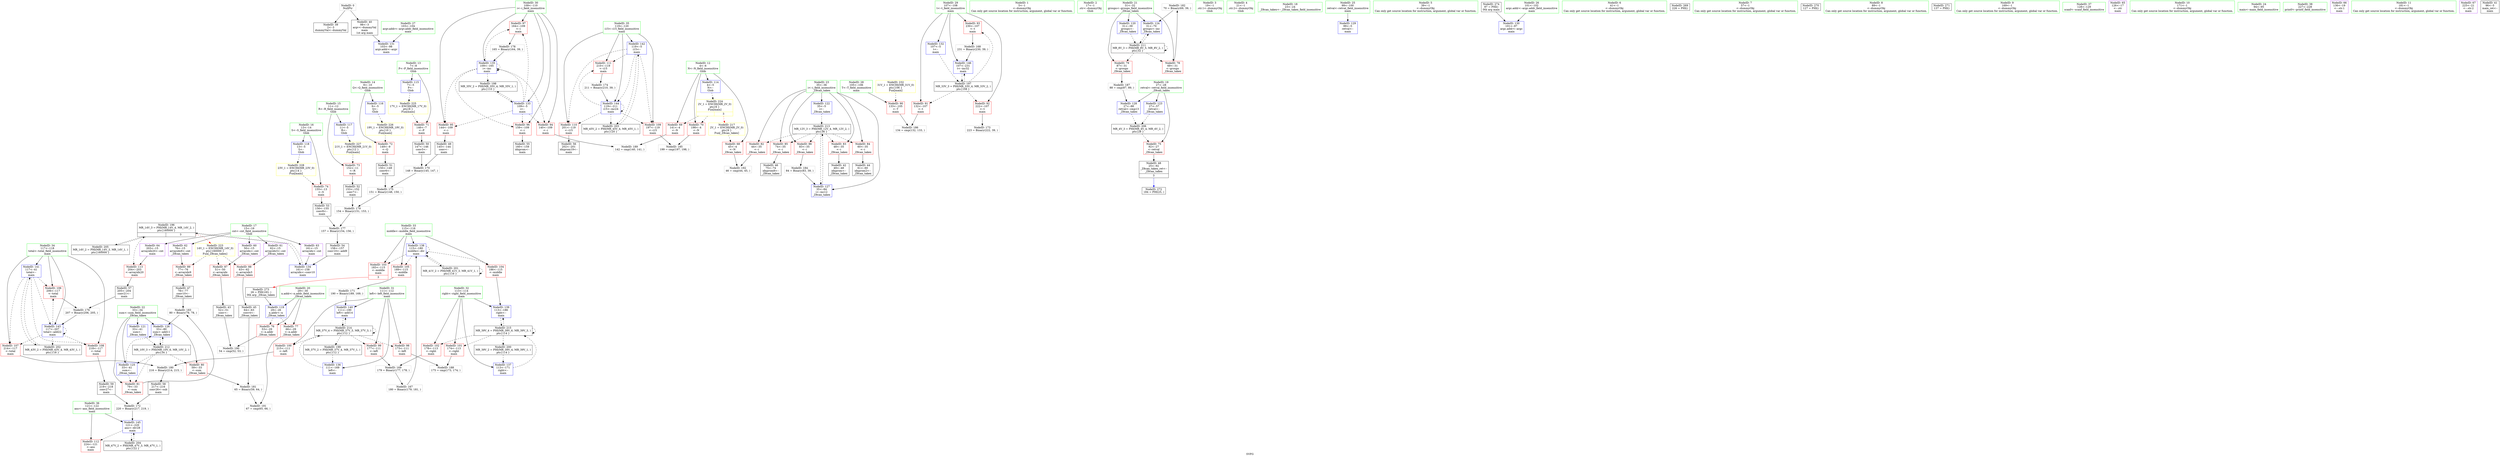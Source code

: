 digraph "SVFG" {
	label="SVFG";

	Node0x55f10bdb96a0 [shape=record,color=grey,label="{NodeID: 0\nNullPtr}"];
	Node0x55f10bdb96a0 -> Node0x55f10bdd5df0[style=solid];
	Node0x55f10bdb96a0 -> Node0x55f10bdd5ef0[style=solid];
	Node0x55f10bddfe20 [shape=record,color=grey,label="{NodeID: 180\n216 = Binary(214, 215, )\n}"];
	Node0x55f10bddfe20 -> Node0x55f10bdd7db0[style=solid];
	Node0x55f10bdd6640 [shape=record,color=red,label="{NodeID: 97\n164\<--109\n\<--i\nmain\n}"];
	Node0x55f10bdd6640 -> Node0x55f10bddfb20[style=solid];
	Node0x55f10bdcb080 [shape=record,color=green,label="{NodeID: 14\n9\<--10\nQ\<--Q_field_insensitive\nGlob }"];
	Node0x55f10bdcb080 -> Node0x55f10bdd8910[style=solid];
	Node0x55f10bdcb080 -> Node0x55f10bddbd40[style=solid];
	Node0x55f10bdd71a0 [shape=record,color=red,label="{NodeID: 111\n210\<--119\n\<--i15\nmain\n}"];
	Node0x55f10bdd71a0 -> Node0x55f10bddf520[style=solid];
	Node0x55f10bdd5500 [shape=record,color=green,label="{NodeID: 28\n105\<--106\nT\<--T_field_insensitive\nmain\n}"];
	Node0x55f10bdd5500 -> Node0x55f10bdd97b0[style=solid];
	Node0x55f10bddc520 [shape=record,color=blue,label="{NodeID: 125\n33\<--41\nsum\<--\n_Z8can_takex\n}"];
	Node0x55f10bddc520 -> Node0x55f10bdd9060[style=dashed];
	Node0x55f10bddc520 -> Node0x55f10bddc5f0[style=dashed];
	Node0x55f10bdd6090 [shape=record,color=black,label="{NodeID: 42\n49\<--48\nidxprom\<--\n_Z8can_takex\n}"];
	Node0x55f10bddd080 [shape=record,color=blue,label="{NodeID: 139\n113\<--186\nright\<--\nmain\n}"];
	Node0x55f10bddd080 -> Node0x55f10bdefef0[style=dashed];
	Node0x55f10bdd7c10 [shape=record,color=black,label="{NodeID: 56\n202\<--201\nidxprom19\<--\nmain\n}"];
	Node0x55f10bdd8770 [shape=record,color=red,label="{NodeID: 70\n198\<--4\n\<--N\nmain\n}"];
	Node0x55f10bdd8770 -> Node0x55f10bde05a0[style=solid];
	Node0x55f10bddeaa0 [shape=record,color=grey,label="{NodeID: 167\n180 = Binary(179, 181, )\n}"];
	Node0x55f10bddeaa0 -> Node0x55f10bddcfb0[style=solid];
	Node0x55f10bdd92d0 [shape=record,color=red,label="{NodeID: 84\n60\<--35\n\<--i\n_Z8can_takex\n}"];
	Node0x55f10bdd92d0 -> Node0x55f10bdd6230[style=solid];
	Node0x55f10bdb8610 [shape=record,color=green,label="{NodeID: 1\n5\<--1\n\<--dummyObj\nCan only get source location for instruction, argument, global var or function.}"];
	Node0x55f10bddffa0 [shape=record,color=grey,label="{NodeID: 181\n65 = Binary(59, 64, )\n}"];
	Node0x55f10bddffa0 -> Node0x55f10bde0ea0[style=solid];
	Node0x55f10bdd6710 [shape=record,color=red,label="{NodeID: 98\n173\<--111\n\<--left\nmain\n}"];
	Node0x55f10bdd6710 -> Node0x55f10bde0a20[style=solid];
	Node0x55f10bdcb150 [shape=record,color=green,label="{NodeID: 15\n11\<--12\nR\<--R_field_insensitive\nGlob }"];
	Node0x55f10bdcb150 -> Node0x55f10bdd89e0[style=solid];
	Node0x55f10bdcb150 -> Node0x55f10bddbe40[style=solid];
	Node0x55f10bdd7270 [shape=record,color=red,label="{NodeID: 112\n224\<--121\n\<--ans\nmain\n}"];
	Node0x55f10bdd55d0 [shape=record,color=green,label="{NodeID: 29\n107\<--108\nt\<--t_field_insensitive\nmain\n}"];
	Node0x55f10bdd55d0 -> Node0x55f10bdd9880[style=solid];
	Node0x55f10bdd55d0 -> Node0x55f10bdd9950[style=solid];
	Node0x55f10bdd55d0 -> Node0x55f10bdd9a20[style=solid];
	Node0x55f10bdd55d0 -> Node0x55f10bddcad0[style=solid];
	Node0x55f10bdd55d0 -> Node0x55f10bddd630[style=solid];
	Node0x55f10bddc5f0 [shape=record,color=blue,label="{NodeID: 126\n33\<--80\nsum\<--add11\n_Z8can_takex\n}"];
	Node0x55f10bddc5f0 -> Node0x55f10bdeebf0[style=dashed];
	Node0x55f10bdd6160 [shape=record,color=black,label="{NodeID: 43\n52\<--51\nconv\<--\n_Z8can_takex\n}"];
	Node0x55f10bdd6160 -> Node0x55f10bde0d20[style=solid];
	Node0x55f10bdf1870 [shape=record,color=yellow,style=double,label="{NodeID: 223\n14V_1 = ENCHI(MR_14V_0)\npts\{160000 \}\nFun[_Z8can_takex]}"];
	Node0x55f10bdf1870 -> Node0x55f10bdd9540[style=dashed];
	Node0x55f10bdf1870 -> Node0x55f10bdd9610[style=dashed];
	Node0x55f10bdf1870 -> Node0x55f10bdd96e0[style=dashed];
	Node0x55f10bddd150 [shape=record,color=blue,label="{NodeID: 140\n111\<--190\nleft\<--add14\nmain\n}"];
	Node0x55f10bddd150 -> Node0x55f10bdef9f0[style=dashed];
	Node0x55f10bdd7ce0 [shape=record,color=black,label="{NodeID: 57\n205\<--204\nconv21\<--\nmain\n}"];
	Node0x55f10bdd7ce0 -> Node0x55f10bddf820[style=solid];
	Node0x55f10bdd8840 [shape=record,color=red,label="{NodeID: 71\n146\<--7\n\<--P\nmain\n}"];
	Node0x55f10bdd8840 -> Node0x55f10bdd7730[style=solid];
	Node0x55f10bddec20 [shape=record,color=grey,label="{NodeID: 168\n231 = Binary(230, 39, )\n}"];
	Node0x55f10bddec20 -> Node0x55f10bddd630[style=solid];
	Node0x55f10bdd93a0 [shape=record,color=red,label="{NodeID: 85\n74\<--35\n\<--i\n_Z8can_takex\n}"];
	Node0x55f10bdd93a0 -> Node0x55f10bdd63d0[style=solid];
	Node0x55f10bdd42f0 [shape=record,color=green,label="{NodeID: 2\n17\<--1\n.str\<--dummyObj\nGlob }"];
	Node0x55f10bde0120 [shape=record,color=grey,label="{NodeID: 182\n70 = Binary(69, 39, )\n}"];
	Node0x55f10bde0120 -> Node0x55f10bddc450[style=solid];
	Node0x55f10bdd67e0 [shape=record,color=red,label="{NodeID: 99\n177\<--111\n\<--left\nmain\n}"];
	Node0x55f10bdd67e0 -> Node0x55f10bddeda0[style=solid];
	Node0x55f10bdcb220 [shape=record,color=green,label="{NodeID: 16\n13\<--14\nS\<--S_field_insensitive\nGlob }"];
	Node0x55f10bdcb220 -> Node0x55f10bdd8ab0[style=solid];
	Node0x55f10bdcb220 -> Node0x55f10bddbf40[style=solid];
	Node0x55f10bde9bf0 [shape=record,color=black,label="{NodeID: 196\nMR_14V_3 = PHI(MR_14V_4, MR_14V_2, )\npts\{160000 \}\n|{|<s3>3}}"];
	Node0x55f10bde9bf0 -> Node0x55f10bdd7340[style=dashed];
	Node0x55f10bde9bf0 -> Node0x55f10bddcc70[style=dashed];
	Node0x55f10bde9bf0 -> Node0x55f10bdec8f0[style=dashed];
	Node0x55f10bde9bf0:s3 -> Node0x55f10bdf1870[style=dashed,color=red];
	Node0x55f10bdd7340 [shape=record,color=red,label="{NodeID: 113\n204\<--203\n\<--arrayidx20\nmain\n}"];
	Node0x55f10bdd7340 -> Node0x55f10bdd7ce0[style=solid];
	Node0x55f10bdd56a0 [shape=record,color=green,label="{NodeID: 30\n109\<--110\ni\<--i_field_insensitive\nmain\n}"];
	Node0x55f10bdd56a0 -> Node0x55f10bdd9af0[style=solid];
	Node0x55f10bdd56a0 -> Node0x55f10bdd9bc0[style=solid];
	Node0x55f10bdd56a0 -> Node0x55f10bdd6570[style=solid];
	Node0x55f10bdd56a0 -> Node0x55f10bdd6640[style=solid];
	Node0x55f10bdd56a0 -> Node0x55f10bddcba0[style=solid];
	Node0x55f10bdd56a0 -> Node0x55f10bddcd40[style=solid];
	Node0x55f10bddc6c0 [shape=record,color=blue,label="{NodeID: 127\n35\<--84\ni\<--inc12\n_Z8can_takex\n}"];
	Node0x55f10bddc6c0 -> Node0x55f10bdef900[style=dashed];
	Node0x55f10bdd6230 [shape=record,color=black,label="{NodeID: 44\n61\<--60\nidxprom2\<--\n_Z8can_takex\n}"];
	Node0x55f10bdf1950 [shape=record,color=yellow,style=double,label="{NodeID: 224\n2V_1 = ENCHI(MR_2V_0)\npts\{6 \}\nFun[main]|{|<s2>3}}"];
	Node0x55f10bdf1950 -> Node0x55f10bdd86a0[style=dashed];
	Node0x55f10bdf1950 -> Node0x55f10bdd8770[style=dashed];
	Node0x55f10bdf1950:s2 -> Node0x55f10bdf08f0[style=dashed,color=red];
	Node0x55f10bddd220 [shape=record,color=blue,label="{NodeID: 141\n117\<--41\ntotal\<--\nmain\n}"];
	Node0x55f10bddd220 -> Node0x55f10bdd6d90[style=dashed];
	Node0x55f10bddd220 -> Node0x55f10bdd6e60[style=dashed];
	Node0x55f10bddd220 -> Node0x55f10bdd6f30[style=dashed];
	Node0x55f10bddd220 -> Node0x55f10bddd3c0[style=dashed];
	Node0x55f10bddd220 -> Node0x55f10bdeb9f0[style=dashed];
	Node0x55f10bdd7db0 [shape=record,color=black,label="{NodeID: 58\n217\<--216\nconv26\<--sub\nmain\n}"];
	Node0x55f10bdd7db0 -> Node0x55f10bddf220[style=solid];
	Node0x55f10bdd8910 [shape=record,color=red,label="{NodeID: 72\n149\<--9\n\<--Q\nmain\n}"];
	Node0x55f10bdd8910 -> Node0x55f10bdd7800[style=solid];
	Node0x55f10bddeda0 [shape=record,color=grey,label="{NodeID: 169\n179 = Binary(177, 178, )\n}"];
	Node0x55f10bddeda0 -> Node0x55f10bddeaa0[style=solid];
	Node0x55f10bdd9470 [shape=record,color=red,label="{NodeID: 86\n83\<--35\n\<--i\n_Z8can_takex\n}"];
	Node0x55f10bdd9470 -> Node0x55f10bde0420[style=solid];
	Node0x55f10bdd4380 [shape=record,color=green,label="{NodeID: 3\n19\<--1\n.str.1\<--dummyObj\nGlob }"];
	Node0x55f10bde02a0 [shape=record,color=grey,label="{NodeID: 183\n80 = Binary(79, 78, )\n}"];
	Node0x55f10bde02a0 -> Node0x55f10bddc5f0[style=solid];
	Node0x55f10bdd68b0 [shape=record,color=red,label="{NodeID: 100\n215\<--111\n\<--left\nmain\n}"];
	Node0x55f10bdd68b0 -> Node0x55f10bddfe20[style=solid];
	Node0x55f10bdcb2f0 [shape=record,color=green,label="{NodeID: 17\n15\<--16\ncnt\<--cnt_field_insensitive\nGlob }"];
	Node0x55f10bdcb2f0 -> Node0x55f10bdd7f50[style=solid];
	Node0x55f10bdcb2f0 -> Node0x55f10bdd8020[style=solid];
	Node0x55f10bdcb2f0 -> Node0x55f10bdd80f0[style=solid];
	Node0x55f10bdcb2f0 -> Node0x55f10bdd81c0[style=solid];
	Node0x55f10bdcb2f0 -> Node0x55f10bdd8290[style=solid];
	Node0x55f10bdea0f0 [shape=record,color=black,label="{NodeID: 197\nMR_33V_3 = PHI(MR_33V_4, MR_33V_2, )\npts\{108 \}\n}"];
	Node0x55f10bdea0f0 -> Node0x55f10bdd9880[style=dashed];
	Node0x55f10bdea0f0 -> Node0x55f10bdd9950[style=dashed];
	Node0x55f10bdea0f0 -> Node0x55f10bdd9a20[style=dashed];
	Node0x55f10bdea0f0 -> Node0x55f10bddd630[style=dashed];
	Node0x55f10bdd7410 [shape=record,color=blue,label="{NodeID: 114\n4\<--5\nN\<--\nGlob }"];
	Node0x55f10bdd7410 -> Node0x55f10bdf1950[style=dashed];
	Node0x55f10bdd5770 [shape=record,color=green,label="{NodeID: 31\n111\<--112\nleft\<--left_field_insensitive\nmain\n}"];
	Node0x55f10bdd5770 -> Node0x55f10bdd6710[style=solid];
	Node0x55f10bdd5770 -> Node0x55f10bdd67e0[style=solid];
	Node0x55f10bdd5770 -> Node0x55f10bdd68b0[style=solid];
	Node0x55f10bdd5770 -> Node0x55f10bddce10[style=solid];
	Node0x55f10bdd5770 -> Node0x55f10bddd150[style=solid];
	Node0x55f10bdee6f0 [shape=record,color=black,label="{NodeID: 211\nMR_8V_3 = PHI(MR_8V_5, MR_8V_2, )\npts\{32 \}\n}"];
	Node0x55f10bdee6f0 -> Node0x55f10bdd8df0[style=dashed];
	Node0x55f10bdee6f0 -> Node0x55f10bdd8ec0[style=dashed];
	Node0x55f10bdee6f0 -> Node0x55f10bddc450[style=dashed];
	Node0x55f10bdee6f0 -> Node0x55f10bdee6f0[style=dashed];
	Node0x55f10bddc790 [shape=record,color=blue,label="{NodeID: 128\n27\<--88\nretval\<--cmp13\n_Z8can_takex\n}"];
	Node0x55f10bddc790 -> Node0x55f10bdecdf0[style=dashed];
	Node0x55f10bdd6300 [shape=record,color=black,label="{NodeID: 45\n64\<--63\nconv4\<--\n_Z8can_takex\n}"];
	Node0x55f10bdd6300 -> Node0x55f10bddffa0[style=solid];
	Node0x55f10bdf1a60 [shape=record,color=yellow,style=double,label="{NodeID: 225\n17V_1 = ENCHI(MR_17V_0)\npts\{8 \}\nFun[main]}"];
	Node0x55f10bdf1a60 -> Node0x55f10bdd8840[style=dashed];
	Node0x55f10bddd2f0 [shape=record,color=blue,label="{NodeID: 142\n119\<--5\ni15\<--\nmain\n}"];
	Node0x55f10bddd2f0 -> Node0x55f10bdd7000[style=dashed];
	Node0x55f10bddd2f0 -> Node0x55f10bdd70d0[style=dashed];
	Node0x55f10bddd2f0 -> Node0x55f10bdd71a0[style=dashed];
	Node0x55f10bddd2f0 -> Node0x55f10bddd490[style=dashed];
	Node0x55f10bddd2f0 -> Node0x55f10bdebef0[style=dashed];
	Node0x55f10bdd7e80 [shape=record,color=black,label="{NodeID: 59\n219\<--218\nconv27\<--\nmain\n}"];
	Node0x55f10bdd7e80 -> Node0x55f10bddf220[style=solid];
	Node0x55f10bdd89e0 [shape=record,color=red,label="{NodeID: 73\n152\<--11\n\<--R\nmain\n}"];
	Node0x55f10bdd89e0 -> Node0x55f10bdd78d0[style=solid];
	Node0x55f10bddef20 [shape=record,color=grey,label="{NodeID: 170\n148 = Binary(145, 147, )\n}"];
	Node0x55f10bddef20 -> Node0x55f10bddf6a0[style=solid];
	Node0x55f10bdd9540 [shape=record,color=red,label="{NodeID: 87\n51\<--50\n\<--arrayidx\n_Z8can_takex\n}"];
	Node0x55f10bdd9540 -> Node0x55f10bdd6160[style=solid];
	Node0x55f10bdb8940 [shape=record,color=green,label="{NodeID: 4\n21\<--1\n.str.2\<--dummyObj\nGlob }"];
	Node0x55f10bde0420 [shape=record,color=grey,label="{NodeID: 184\n84 = Binary(83, 39, )\n}"];
	Node0x55f10bde0420 -> Node0x55f10bddc6c0[style=solid];
	Node0x55f10bdd6980 [shape=record,color=red,label="{NodeID: 101\n174\<--113\n\<--right\nmain\n}"];
	Node0x55f10bdd6980 -> Node0x55f10bde0a20[style=solid];
	Node0x55f10bdcc1b0 [shape=record,color=green,label="{NodeID: 18\n23\<--24\n_Z8can_takex\<--_Z8can_takex_field_insensitive\n}"];
	Node0x55f10bdea5f0 [shape=record,color=black,label="{NodeID: 198\nMR_35V_2 = PHI(MR_35V_4, MR_35V_1, )\npts\{110 \}\n}"];
	Node0x55f10bdea5f0 -> Node0x55f10bddcba0[style=dashed];
	Node0x55f10bddbcb0 [shape=record,color=blue,label="{NodeID: 115\n7\<--5\nP\<--\nGlob }"];
	Node0x55f10bddbcb0 -> Node0x55f10bdf1a60[style=dashed];
	Node0x55f10bdd5840 [shape=record,color=green,label="{NodeID: 32\n113\<--114\nright\<--right_field_insensitive\nmain\n}"];
	Node0x55f10bdd5840 -> Node0x55f10bdd6980[style=solid];
	Node0x55f10bdd5840 -> Node0x55f10bdd6a50[style=solid];
	Node0x55f10bdd5840 -> Node0x55f10bddcee0[style=solid];
	Node0x55f10bdd5840 -> Node0x55f10bddd080[style=solid];
	Node0x55f10bdeebf0 [shape=record,color=black,label="{NodeID: 212\nMR_10V_3 = PHI(MR_10V_6, MR_10V_2, )\npts\{34 \}\n}"];
	Node0x55f10bdeebf0 -> Node0x55f10bdd8f90[style=dashed];
	Node0x55f10bdeebf0 -> Node0x55f10bdd9060[style=dashed];
	Node0x55f10bdeebf0 -> Node0x55f10bddc520[style=dashed];
	Node0x55f10bdeebf0 -> Node0x55f10bddc5f0[style=dashed];
	Node0x55f10bddc860 [shape=record,color=blue,label="{NodeID: 129\n99\<--5\nretval\<--\nmain\n}"];
	Node0x55f10bdd63d0 [shape=record,color=black,label="{NodeID: 46\n75\<--74\nidxprom8\<--\n_Z8can_takex\n}"];
	Node0x55f10bdf1b40 [shape=record,color=yellow,style=double,label="{NodeID: 226\n19V_1 = ENCHI(MR_19V_0)\npts\{10 \}\nFun[main]}"];
	Node0x55f10bdf1b40 -> Node0x55f10bdd8910[style=dashed];
	Node0x55f10bddd3c0 [shape=record,color=blue,label="{NodeID: 143\n117\<--207\ntotal\<--add22\nmain\n}"];
	Node0x55f10bddd3c0 -> Node0x55f10bdd6d90[style=dashed];
	Node0x55f10bddd3c0 -> Node0x55f10bdd6e60[style=dashed];
	Node0x55f10bddd3c0 -> Node0x55f10bdd6f30[style=dashed];
	Node0x55f10bddd3c0 -> Node0x55f10bddd3c0[style=dashed];
	Node0x55f10bddd3c0 -> Node0x55f10bdeb9f0[style=dashed];
	Node0x55f10bdd7f50 [shape=record,color=purple,label="{NodeID: 60\n50\<--15\narrayidx\<--cnt\n_Z8can_takex\n}"];
	Node0x55f10bdd7f50 -> Node0x55f10bdd9540[style=solid];
	Node0x55f10bdd8ab0 [shape=record,color=red,label="{NodeID: 74\n155\<--13\n\<--S\nmain\n}"];
	Node0x55f10bdd8ab0 -> Node0x55f10bdd79a0[style=solid];
	Node0x55f10bddf0a0 [shape=record,color=grey,label="{NodeID: 171\n190 = Binary(189, 169, )\n}"];
	Node0x55f10bddf0a0 -> Node0x55f10bddd150[style=solid];
	Node0x55f10bdd9610 [shape=record,color=red,label="{NodeID: 88\n63\<--62\n\<--arrayidx3\n_Z8can_takex\n}"];
	Node0x55f10bdd9610 -> Node0x55f10bdd6300[style=solid];
	Node0x55f10bdb89d0 [shape=record,color=green,label="{NodeID: 5\n39\<--1\n\<--dummyObj\nCan only get source location for instruction, argument, global var or function.}"];
	Node0x55f10bde05a0 [shape=record,color=grey,label="{NodeID: 185\n199 = cmp(197, 198, )\n}"];
	Node0x55f10bdd6a50 [shape=record,color=red,label="{NodeID: 102\n178\<--113\n\<--right\nmain\n}"];
	Node0x55f10bdd6a50 -> Node0x55f10bddeda0[style=solid];
	Node0x55f10bdcc280 [shape=record,color=green,label="{NodeID: 19\n27\<--28\nretval\<--retval_field_insensitive\n_Z8can_takex\n}"];
	Node0x55f10bdcc280 -> Node0x55f10bdd8b80[style=solid];
	Node0x55f10bdcc280 -> Node0x55f10bddc380[style=solid];
	Node0x55f10bdcc280 -> Node0x55f10bddc790[style=solid];
	Node0x55f10bdeaaf0 [shape=record,color=black,label="{NodeID: 199\nMR_37V_2 = PHI(MR_37V_4, MR_37V_1, )\npts\{112 \}\n}"];
	Node0x55f10bdeaaf0 -> Node0x55f10bddce10[style=dashed];
	Node0x55f10bddbd40 [shape=record,color=blue,label="{NodeID: 116\n9\<--5\nQ\<--\nGlob }"];
	Node0x55f10bddbd40 -> Node0x55f10bdf1b40[style=dashed];
	Node0x55f10bdd5910 [shape=record,color=green,label="{NodeID: 33\n115\<--116\nmiddle\<--middle_field_insensitive\nmain\n}"];
	Node0x55f10bdd5910 -> Node0x55f10bdd6b20[style=solid];
	Node0x55f10bdd5910 -> Node0x55f10bdd6bf0[style=solid];
	Node0x55f10bdd5910 -> Node0x55f10bdd6cc0[style=solid];
	Node0x55f10bdd5910 -> Node0x55f10bddcfb0[style=solid];
	Node0x55f10bdef900 [shape=record,color=black,label="{NodeID: 213\nMR_12V_3 = PHI(MR_12V_4, MR_12V_2, )\npts\{36 \}\n}"];
	Node0x55f10bdef900 -> Node0x55f10bdd9130[style=dashed];
	Node0x55f10bdef900 -> Node0x55f10bdd9200[style=dashed];
	Node0x55f10bdef900 -> Node0x55f10bdd92d0[style=dashed];
	Node0x55f10bdef900 -> Node0x55f10bdd93a0[style=dashed];
	Node0x55f10bdef900 -> Node0x55f10bdd9470[style=dashed];
	Node0x55f10bdef900 -> Node0x55f10bddc6c0[style=dashed];
	Node0x55f10bddc930 [shape=record,color=blue,label="{NodeID: 130\n101\<--97\nargc.addr\<--argc\nmain\n}"];
	Node0x55f10bdd64a0 [shape=record,color=black,label="{NodeID: 47\n78\<--77\nconv10\<--\n_Z8can_takex\n}"];
	Node0x55f10bdd64a0 -> Node0x55f10bde02a0[style=solid];
	Node0x55f10bdf1c20 [shape=record,color=yellow,style=double,label="{NodeID: 227\n21V_1 = ENCHI(MR_21V_0)\npts\{12 \}\nFun[main]}"];
	Node0x55f10bdf1c20 -> Node0x55f10bdd89e0[style=dashed];
	Node0x55f10bddd490 [shape=record,color=blue,label="{NodeID: 144\n119\<--211\ni15\<--inc24\nmain\n}"];
	Node0x55f10bddd490 -> Node0x55f10bdd7000[style=dashed];
	Node0x55f10bddd490 -> Node0x55f10bdd70d0[style=dashed];
	Node0x55f10bddd490 -> Node0x55f10bdd71a0[style=dashed];
	Node0x55f10bddd490 -> Node0x55f10bddd490[style=dashed];
	Node0x55f10bddd490 -> Node0x55f10bdebef0[style=dashed];
	Node0x55f10bdd8020 [shape=record,color=purple,label="{NodeID: 61\n62\<--15\narrayidx3\<--cnt\n_Z8can_takex\n}"];
	Node0x55f10bdd8020 -> Node0x55f10bdd9610[style=solid];
	Node0x55f10bdd8b80 [shape=record,color=red,label="{NodeID: 75\n92\<--27\n\<--retval\n_Z8can_takex\n}"];
	Node0x55f10bdd8b80 -> Node0x55f10bdd7590[style=solid];
	Node0x55f10bddf220 [shape=record,color=grey,label="{NodeID: 172\n220 = Binary(217, 219, )\n}"];
	Node0x55f10bddf220 -> Node0x55f10bddd560[style=solid];
	Node0x55f10bdd96e0 [shape=record,color=red,label="{NodeID: 89\n77\<--76\n\<--arrayidx9\n_Z8can_takex\n}"];
	Node0x55f10bdd96e0 -> Node0x55f10bdd64a0[style=solid];
	Node0x55f10bdb9830 [shape=record,color=green,label="{NodeID: 6\n41\<--1\n\<--dummyObj\nCan only get source location for instruction, argument, global var or function.}"];
	Node0x55f10bbbc450 [shape=record,color=black,label="{NodeID: 269\n226 = PHI()\n}"];
	Node0x55f10bde0720 [shape=record,color=grey,label="{NodeID: 186\n134 = cmp(132, 133, )\n}"];
	Node0x55f10bdd6b20 [shape=record,color=red,label="{NodeID: 103\n183\<--115\n\<--middle\nmain\n|{<s0>3}}"];
	Node0x55f10bdd6b20:s0 -> Node0x55f10be00850[style=solid,color=red];
	Node0x55f10bdcc350 [shape=record,color=green,label="{NodeID: 20\n29\<--30\nn.addr\<--n.addr_field_insensitive\n_Z8can_takex\n}"];
	Node0x55f10bdcc350 -> Node0x55f10bdd8c50[style=solid];
	Node0x55f10bdcc350 -> Node0x55f10bdd8d20[style=solid];
	Node0x55f10bdcc350 -> Node0x55f10bddc040[style=solid];
	Node0x55f10bdeaff0 [shape=record,color=black,label="{NodeID: 200\nMR_39V_2 = PHI(MR_39V_4, MR_39V_1, )\npts\{114 \}\n}"];
	Node0x55f10bdeaff0 -> Node0x55f10bddcee0[style=dashed];
	Node0x55f10bddbe40 [shape=record,color=blue,label="{NodeID: 117\n11\<--5\nR\<--\nGlob }"];
	Node0x55f10bddbe40 -> Node0x55f10bdf1c20[style=dashed];
	Node0x55f10bdd59e0 [shape=record,color=green,label="{NodeID: 34\n117\<--118\ntotal\<--total_field_insensitive\nmain\n}"];
	Node0x55f10bdd59e0 -> Node0x55f10bdd6d90[style=solid];
	Node0x55f10bdd59e0 -> Node0x55f10bdd6e60[style=solid];
	Node0x55f10bdd59e0 -> Node0x55f10bdd6f30[style=solid];
	Node0x55f10bdd59e0 -> Node0x55f10bddd220[style=solid];
	Node0x55f10bdd59e0 -> Node0x55f10bddd3c0[style=solid];
	Node0x55f10bdef9f0 [shape=record,color=black,label="{NodeID: 214\nMR_37V_4 = PHI(MR_37V_5, MR_37V_3, )\npts\{112 \}\n}"];
	Node0x55f10bdef9f0 -> Node0x55f10bdd6710[style=dashed];
	Node0x55f10bdef9f0 -> Node0x55f10bdd67e0[style=dashed];
	Node0x55f10bdef9f0 -> Node0x55f10bdd68b0[style=dashed];
	Node0x55f10bdef9f0 -> Node0x55f10bddd150[style=dashed];
	Node0x55f10bdef9f0 -> Node0x55f10bdeaaf0[style=dashed];
	Node0x55f10bdef9f0 -> Node0x55f10bdef9f0[style=dashed];
	Node0x55f10bddca00 [shape=record,color=blue,label="{NodeID: 131\n103\<--98\nargv.addr\<--argv\nmain\n}"];
	Node0x55f10bdd7590 [shape=record,color=black,label="{NodeID: 48\n25\<--92\n_Z8can_takex_ret\<--\n_Z8can_takex\n|{<s0>3}}"];
	Node0x55f10bdd7590:s0 -> Node0x55f10be006f0[style=solid,color=blue];
	Node0x55f10bdf1d00 [shape=record,color=yellow,style=double,label="{NodeID: 228\n23V_1 = ENCHI(MR_23V_0)\npts\{14 \}\nFun[main]}"];
	Node0x55f10bdf1d00 -> Node0x55f10bdd8ab0[style=dashed];
	Node0x55f10bddd560 [shape=record,color=blue,label="{NodeID: 145\n121\<--220\nans\<--div28\nmain\n}"];
	Node0x55f10bddd560 -> Node0x55f10bdd7270[style=dashed];
	Node0x55f10bddd560 -> Node0x55f10bdec3f0[style=dashed];
	Node0x55f10bdd80f0 [shape=record,color=purple,label="{NodeID: 62\n76\<--15\narrayidx9\<--cnt\n_Z8can_takex\n}"];
	Node0x55f10bdd80f0 -> Node0x55f10bdd96e0[style=solid];
	Node0x55f10bdd8c50 [shape=record,color=red,label="{NodeID: 76\n53\<--29\n\<--n.addr\n_Z8can_takex\n}"];
	Node0x55f10bdd8c50 -> Node0x55f10bde0d20[style=solid];
	Node0x55f10bddf3a0 [shape=record,color=grey,label="{NodeID: 173\n223 = Binary(222, 39, )\n}"];
	Node0x55f10bdd97b0 [shape=record,color=red,label="{NodeID: 90\n133\<--105\n\<--T\nmain\n}"];
	Node0x55f10bdd97b0 -> Node0x55f10bde0720[style=solid];
	Node0x55f10bdb98c0 [shape=record,color=green,label="{NodeID: 7\n57\<--1\n\<--dummyObj\nCan only get source location for instruction, argument, global var or function.}"];
	Node0x55f10be00120 [shape=record,color=black,label="{NodeID: 270\n127 = PHI()\n}"];
	Node0x55f10bde08a0 [shape=record,color=grey,label="{NodeID: 187\n88 = cmp(87, 89, )\n}"];
	Node0x55f10bde08a0 -> Node0x55f10bddc790[style=solid];
	Node0x55f10bdd6bf0 [shape=record,color=red,label="{NodeID: 104\n186\<--115\n\<--middle\nmain\n}"];
	Node0x55f10bdd6bf0 -> Node0x55f10bddd080[style=solid];
	Node0x55f10bdcc420 [shape=record,color=green,label="{NodeID: 21\n31\<--32\ngroups\<--groups_field_insensitive\n_Z8can_takex\n}"];
	Node0x55f10bdcc420 -> Node0x55f10bdd8df0[style=solid];
	Node0x55f10bdcc420 -> Node0x55f10bdd8ec0[style=solid];
	Node0x55f10bdcc420 -> Node0x55f10bddc110[style=solid];
	Node0x55f10bdcc420 -> Node0x55f10bddc450[style=solid];
	Node0x55f10bdeb4f0 [shape=record,color=black,label="{NodeID: 201\nMR_41V_2 = PHI(MR_41V_3, MR_41V_1, )\npts\{116 \}\n}"];
	Node0x55f10bdeb4f0 -> Node0x55f10bddcfb0[style=dashed];
	Node0x55f10bdeb4f0 -> Node0x55f10bdeb4f0[style=dashed];
	Node0x55f10bddbf40 [shape=record,color=blue,label="{NodeID: 118\n13\<--5\nS\<--\nGlob }"];
	Node0x55f10bddbf40 -> Node0x55f10bdf1d00[style=dashed];
	Node0x55f10bdd5ab0 [shape=record,color=green,label="{NodeID: 35\n119\<--120\ni15\<--i15_field_insensitive\nmain\n}"];
	Node0x55f10bdd5ab0 -> Node0x55f10bdd7000[style=solid];
	Node0x55f10bdd5ab0 -> Node0x55f10bdd70d0[style=solid];
	Node0x55f10bdd5ab0 -> Node0x55f10bdd71a0[style=solid];
	Node0x55f10bdd5ab0 -> Node0x55f10bddd2f0[style=solid];
	Node0x55f10bdd5ab0 -> Node0x55f10bddd490[style=solid];
	Node0x55f10bdefef0 [shape=record,color=black,label="{NodeID: 215\nMR_39V_4 = PHI(MR_39V_6, MR_39V_3, )\npts\{114 \}\n}"];
	Node0x55f10bdefef0 -> Node0x55f10bdd6980[style=dashed];
	Node0x55f10bdefef0 -> Node0x55f10bdd6a50[style=dashed];
	Node0x55f10bdefef0 -> Node0x55f10bddd080[style=dashed];
	Node0x55f10bdefef0 -> Node0x55f10bdeaff0[style=dashed];
	Node0x55f10bdefef0 -> Node0x55f10bdefef0[style=dashed];
	Node0x55f10bddcad0 [shape=record,color=blue,label="{NodeID: 132\n107\<--5\nt\<--\nmain\n}"];
	Node0x55f10bddcad0 -> Node0x55f10bdea0f0[style=dashed];
	Node0x55f10bdd7660 [shape=record,color=black,label="{NodeID: 49\n145\<--144\nconv\<--\nmain\n}"];
	Node0x55f10bdd7660 -> Node0x55f10bddef20[style=solid];
	Node0x55f10bddd630 [shape=record,color=blue,label="{NodeID: 146\n107\<--231\nt\<--inc32\nmain\n}"];
	Node0x55f10bddd630 -> Node0x55f10bdea0f0[style=dashed];
	Node0x55f10bdd81c0 [shape=record,color=purple,label="{NodeID: 63\n161\<--15\narrayidx\<--cnt\nmain\n}"];
	Node0x55f10bdd81c0 -> Node0x55f10bddcc70[style=solid];
	Node0x55f10bdd8d20 [shape=record,color=red,label="{NodeID: 77\n66\<--29\n\<--n.addr\n_Z8can_takex\n}"];
	Node0x55f10bdd8d20 -> Node0x55f10bde0ea0[style=solid];
	Node0x55f10bddf520 [shape=record,color=grey,label="{NodeID: 174\n211 = Binary(210, 39, )\n}"];
	Node0x55f10bddf520 -> Node0x55f10bddd490[style=solid];
	Node0x55f10bdd9880 [shape=record,color=red,label="{NodeID: 91\n132\<--107\n\<--t\nmain\n}"];
	Node0x55f10bdd9880 -> Node0x55f10bde0720[style=solid];
	Node0x55f10bdb8730 [shape=record,color=green,label="{NodeID: 8\n89\<--1\n\<--dummyObj\nCan only get source location for instruction, argument, global var or function.}"];
	Node0x55f10be005f0 [shape=record,color=black,label="{NodeID: 271\n137 = PHI()\n}"];
	Node0x55f10bde0a20 [shape=record,color=grey,label="{NodeID: 188\n175 = cmp(173, 174, )\n}"];
	Node0x55f10bdd6cc0 [shape=record,color=red,label="{NodeID: 105\n189\<--115\n\<--middle\nmain\n}"];
	Node0x55f10bdd6cc0 -> Node0x55f10bddf0a0[style=solid];
	Node0x55f10bdd5020 [shape=record,color=green,label="{NodeID: 22\n33\<--34\nsum\<--sum_field_insensitive\n_Z8can_takex\n}"];
	Node0x55f10bdd5020 -> Node0x55f10bdd8f90[style=solid];
	Node0x55f10bdd5020 -> Node0x55f10bdd9060[style=solid];
	Node0x55f10bdd5020 -> Node0x55f10bddc1e0[style=solid];
	Node0x55f10bdd5020 -> Node0x55f10bddc520[style=solid];
	Node0x55f10bdd5020 -> Node0x55f10bddc5f0[style=solid];
	Node0x55f10bdeb9f0 [shape=record,color=black,label="{NodeID: 202\nMR_43V_2 = PHI(MR_43V_4, MR_43V_1, )\npts\{118 \}\n}"];
	Node0x55f10bdeb9f0 -> Node0x55f10bddd220[style=dashed];
	Node0x55f10bddc040 [shape=record,color=blue,label="{NodeID: 119\n29\<--26\nn.addr\<--n\n_Z8can_takex\n}"];
	Node0x55f10bddc040 -> Node0x55f10bdd8c50[style=dashed];
	Node0x55f10bddc040 -> Node0x55f10bdd8d20[style=dashed];
	Node0x55f10bdd5b80 [shape=record,color=green,label="{NodeID: 36\n121\<--122\nans\<--ans_field_insensitive\nmain\n}"];
	Node0x55f10bdd5b80 -> Node0x55f10bdd7270[style=solid];
	Node0x55f10bdd5b80 -> Node0x55f10bddd560[style=solid];
	Node0x55f10bddcba0 [shape=record,color=blue,label="{NodeID: 133\n109\<--5\ni\<--\nmain\n}"];
	Node0x55f10bddcba0 -> Node0x55f10bdd9af0[style=dashed];
	Node0x55f10bddcba0 -> Node0x55f10bdd9bc0[style=dashed];
	Node0x55f10bddcba0 -> Node0x55f10bdd6570[style=dashed];
	Node0x55f10bddcba0 -> Node0x55f10bdd6640[style=dashed];
	Node0x55f10bddcba0 -> Node0x55f10bddcd40[style=dashed];
	Node0x55f10bddcba0 -> Node0x55f10bdea5f0[style=dashed];
	Node0x55f10bdd7730 [shape=record,color=black,label="{NodeID: 50\n147\<--146\nconv5\<--\nmain\n}"];
	Node0x55f10bdd7730 -> Node0x55f10bddef20[style=solid];
	Node0x55f10bdd8290 [shape=record,color=purple,label="{NodeID: 64\n203\<--15\narrayidx20\<--cnt\nmain\n}"];
	Node0x55f10bdd8290 -> Node0x55f10bdd7340[style=solid];
	Node0x55f10bdd8df0 [shape=record,color=red,label="{NodeID: 78\n69\<--31\n\<--groups\n_Z8can_takex\n}"];
	Node0x55f10bdd8df0 -> Node0x55f10bde0120[style=solid];
	Node0x55f10bddf6a0 [shape=record,color=grey,label="{NodeID: 175\n151 = Binary(148, 150, )\n}"];
	Node0x55f10bddf6a0 -> Node0x55f10bddfca0[style=solid];
	Node0x55f10bdd9950 [shape=record,color=red,label="{NodeID: 92\n222\<--107\n\<--t\nmain\n}"];
	Node0x55f10bdd9950 -> Node0x55f10bddf3a0[style=solid];
	Node0x55f10bdb87c0 [shape=record,color=green,label="{NodeID: 9\n169\<--1\n\<--dummyObj\nCan only get source location for instruction, argument, global var or function.}"];
	Node0x55f10be006f0 [shape=record,color=black,label="{NodeID: 272\n184 = PHI(25, )\n}"];
	Node0x55f10bde0ba0 [shape=record,color=grey,label="{NodeID: 189\n142 = cmp(140, 141, )\n}"];
	Node0x55f10bdd6d90 [shape=record,color=red,label="{NodeID: 106\n206\<--117\n\<--total\nmain\n}"];
	Node0x55f10bdd6d90 -> Node0x55f10bddf820[style=solid];
	Node0x55f10bdd50f0 [shape=record,color=green,label="{NodeID: 23\n35\<--36\ni\<--i_field_insensitive\n_Z8can_takex\n}"];
	Node0x55f10bdd50f0 -> Node0x55f10bdd9130[style=solid];
	Node0x55f10bdd50f0 -> Node0x55f10bdd9200[style=solid];
	Node0x55f10bdd50f0 -> Node0x55f10bdd92d0[style=solid];
	Node0x55f10bdd50f0 -> Node0x55f10bdd93a0[style=solid];
	Node0x55f10bdd50f0 -> Node0x55f10bdd9470[style=solid];
	Node0x55f10bdd50f0 -> Node0x55f10bddc2b0[style=solid];
	Node0x55f10bdd50f0 -> Node0x55f10bddc6c0[style=solid];
	Node0x55f10bdebef0 [shape=record,color=black,label="{NodeID: 203\nMR_45V_2 = PHI(MR_45V_4, MR_45V_1, )\npts\{120 \}\n}"];
	Node0x55f10bdebef0 -> Node0x55f10bddd2f0[style=dashed];
	Node0x55f10bddc110 [shape=record,color=blue,label="{NodeID: 120\n31\<--39\ngroups\<--\n_Z8can_takex\n}"];
	Node0x55f10bddc110 -> Node0x55f10bdee6f0[style=dashed];
	Node0x55f10bdd5c50 [shape=record,color=green,label="{NodeID: 37\n128\<--129\nscanf\<--scanf_field_insensitive\n}"];
	Node0x55f10bdf08f0 [shape=record,color=yellow,style=double,label="{NodeID: 217\n2V_1 = ENCHI(MR_2V_0)\npts\{6 \}\nFun[_Z8can_takex]}"];
	Node0x55f10bdf08f0 -> Node0x55f10bdd85d0[style=dashed];
	Node0x55f10bddcc70 [shape=record,color=blue,label="{NodeID: 134\n161\<--158\narrayidx\<--conv10\nmain\n}"];
	Node0x55f10bddcc70 -> Node0x55f10bde9bf0[style=dashed];
	Node0x55f10bdd7800 [shape=record,color=black,label="{NodeID: 51\n150\<--149\nconv6\<--\nmain\n}"];
	Node0x55f10bdd7800 -> Node0x55f10bddf6a0[style=solid];
	Node0x55f10bdd8360 [shape=record,color=purple,label="{NodeID: 65\n126\<--17\n\<--.str\nmain\n}"];
	Node0x55f10bdd8ec0 [shape=record,color=red,label="{NodeID: 79\n87\<--31\n\<--groups\n_Z8can_takex\n}"];
	Node0x55f10bdd8ec0 -> Node0x55f10bde08a0[style=solid];
	Node0x55f10bddf820 [shape=record,color=grey,label="{NodeID: 176\n207 = Binary(206, 205, )\n}"];
	Node0x55f10bddf820 -> Node0x55f10bddd3c0[style=solid];
	Node0x55f10bdd9a20 [shape=record,color=red,label="{NodeID: 93\n230\<--107\n\<--t\nmain\n}"];
	Node0x55f10bdd9a20 -> Node0x55f10bddec20[style=solid];
	Node0x55f10bdb8850 [shape=record,color=green,label="{NodeID: 10\n171\<--1\n\<--dummyObj\nCan only get source location for instruction, argument, global var or function.}"];
	Node0x55f10be00850 [shape=record,color=black,label="{NodeID: 273\n26 = PHI(183, )\n0th arg _Z8can_takex }"];
	Node0x55f10be00850 -> Node0x55f10bddc040[style=solid];
	Node0x55f10bde0d20 [shape=record,color=grey,label="{NodeID: 190\n54 = cmp(52, 53, )\n}"];
	Node0x55f10bdd6e60 [shape=record,color=red,label="{NodeID: 107\n214\<--117\n\<--total\nmain\n}"];
	Node0x55f10bdd6e60 -> Node0x55f10bddfe20[style=solid];
	Node0x55f10bdd51c0 [shape=record,color=green,label="{NodeID: 24\n94\<--95\nmain\<--main_field_insensitive\n}"];
	Node0x55f10bdec3f0 [shape=record,color=black,label="{NodeID: 204\nMR_47V_2 = PHI(MR_47V_3, MR_47V_1, )\npts\{122 \}\n}"];
	Node0x55f10bdec3f0 -> Node0x55f10bddd560[style=dashed];
	Node0x55f10bddc1e0 [shape=record,color=blue,label="{NodeID: 121\n33\<--41\nsum\<--\n_Z8can_takex\n}"];
	Node0x55f10bddc1e0 -> Node0x55f10bdeebf0[style=dashed];
	Node0x55f10bdd5d20 [shape=record,color=green,label="{NodeID: 38\n227\<--228\nprintf\<--printf_field_insensitive\n}"];
	Node0x55f10bddcd40 [shape=record,color=blue,label="{NodeID: 135\n109\<--165\ni\<--inc\nmain\n}"];
	Node0x55f10bddcd40 -> Node0x55f10bdd9af0[style=dashed];
	Node0x55f10bddcd40 -> Node0x55f10bdd9bc0[style=dashed];
	Node0x55f10bddcd40 -> Node0x55f10bdd6570[style=dashed];
	Node0x55f10bddcd40 -> Node0x55f10bdd6640[style=dashed];
	Node0x55f10bddcd40 -> Node0x55f10bddcd40[style=dashed];
	Node0x55f10bddcd40 -> Node0x55f10bdea5f0[style=dashed];
	Node0x55f10bdd78d0 [shape=record,color=black,label="{NodeID: 52\n153\<--152\nconv7\<--\nmain\n}"];
	Node0x55f10bdd78d0 -> Node0x55f10bddfca0[style=solid];
	Node0x55f10bdf2080 [shape=record,color=yellow,style=double,label="{NodeID: 232\n31V_1 = ENCHI(MR_31V_0)\npts\{106 \}\nFun[main]}"];
	Node0x55f10bdf2080 -> Node0x55f10bdd97b0[style=dashed];
	Node0x55f10bdd8430 [shape=record,color=purple,label="{NodeID: 66\n136\<--19\n\<--.str.1\nmain\n}"];
	Node0x55f10bdd8f90 [shape=record,color=red,label="{NodeID: 80\n59\<--33\n\<--sum\n_Z8can_takex\n}"];
	Node0x55f10bdd8f90 -> Node0x55f10bddffa0[style=solid];
	Node0x55f10bddf9a0 [shape=record,color=grey,label="{NodeID: 177\n157 = Binary(154, 156, )\n}"];
	Node0x55f10bddf9a0 -> Node0x55f10bdd7a70[style=solid];
	Node0x55f10bdd9af0 [shape=record,color=red,label="{NodeID: 94\n140\<--109\n\<--i\nmain\n}"];
	Node0x55f10bdd9af0 -> Node0x55f10bde0ba0[style=solid];
	Node0x55f10bdd4630 [shape=record,color=green,label="{NodeID: 11\n181\<--1\n\<--dummyObj\nCan only get source location for instruction, argument, global var or function.}"];
	Node0x55f10be009e0 [shape=record,color=black,label="{NodeID: 274\n97 = PHI()\n0th arg main }"];
	Node0x55f10be009e0 -> Node0x55f10bddc930[style=solid];
	Node0x55f10bde0ea0 [shape=record,color=grey,label="{NodeID: 191\n67 = cmp(65, 66, )\n}"];
	Node0x55f10bdd6f30 [shape=record,color=red,label="{NodeID: 108\n218\<--117\n\<--total\nmain\n}"];
	Node0x55f10bdd6f30 -> Node0x55f10bdd7e80[style=solid];
	Node0x55f10bdd5290 [shape=record,color=green,label="{NodeID: 25\n99\<--100\nretval\<--retval_field_insensitive\nmain\n}"];
	Node0x55f10bdd5290 -> Node0x55f10bddc860[style=solid];
	Node0x55f10bdec8f0 [shape=record,color=black,label="{NodeID: 205\nMR_14V_2 = PHI(MR_14V_3, MR_14V_1, )\npts\{160000 \}\n}"];
	Node0x55f10bdec8f0 -> Node0x55f10bde9bf0[style=dashed];
	Node0x55f10bddc2b0 [shape=record,color=blue,label="{NodeID: 122\n35\<--5\ni\<--\n_Z8can_takex\n}"];
	Node0x55f10bddc2b0 -> Node0x55f10bdef900[style=dashed];
	Node0x55f10bdd5df0 [shape=record,color=black,label="{NodeID: 39\n2\<--3\ndummyVal\<--dummyVal\n}"];
	Node0x55f10bddce10 [shape=record,color=blue,label="{NodeID: 136\n111\<--169\nleft\<--\nmain\n}"];
	Node0x55f10bddce10 -> Node0x55f10bdef9f0[style=dashed];
	Node0x55f10bdd79a0 [shape=record,color=black,label="{NodeID: 53\n156\<--155\nconv8\<--\nmain\n}"];
	Node0x55f10bdd79a0 -> Node0x55f10bddf9a0[style=solid];
	Node0x55f10bdd8500 [shape=record,color=purple,label="{NodeID: 67\n225\<--21\n\<--.str.2\nmain\n}"];
	Node0x55f10bdd9060 [shape=record,color=red,label="{NodeID: 81\n79\<--33\n\<--sum\n_Z8can_takex\n}"];
	Node0x55f10bdd9060 -> Node0x55f10bde02a0[style=solid];
	Node0x55f10bddfb20 [shape=record,color=grey,label="{NodeID: 178\n165 = Binary(164, 39, )\n}"];
	Node0x55f10bddfb20 -> Node0x55f10bddcd40[style=solid];
	Node0x55f10bdd9bc0 [shape=record,color=red,label="{NodeID: 95\n144\<--109\n\<--i\nmain\n}"];
	Node0x55f10bdd9bc0 -> Node0x55f10bdd7660[style=solid];
	Node0x55f10bdd4700 [shape=record,color=green,label="{NodeID: 12\n4\<--6\nN\<--N_field_insensitive\nGlob }"];
	Node0x55f10bdd4700 -> Node0x55f10bdd85d0[style=solid];
	Node0x55f10bdd4700 -> Node0x55f10bdd86a0[style=solid];
	Node0x55f10bdd4700 -> Node0x55f10bdd8770[style=solid];
	Node0x55f10bdd4700 -> Node0x55f10bdd7410[style=solid];
	Node0x55f10bdd9d50 [shape=record,color=grey,label="{NodeID: 192\n46 = cmp(44, 45, )\n}"];
	Node0x55f10bdd7000 [shape=record,color=red,label="{NodeID: 109\n197\<--119\n\<--i15\nmain\n}"];
	Node0x55f10bdd7000 -> Node0x55f10bde05a0[style=solid];
	Node0x55f10bdd5360 [shape=record,color=green,label="{NodeID: 26\n101\<--102\nargc.addr\<--argc.addr_field_insensitive\nmain\n}"];
	Node0x55f10bdd5360 -> Node0x55f10bddc930[style=solid];
	Node0x55f10bdecdf0 [shape=record,color=black,label="{NodeID: 206\nMR_4V_3 = PHI(MR_4V_4, MR_4V_2, )\npts\{28 \}\n}"];
	Node0x55f10bdecdf0 -> Node0x55f10bdd8b80[style=dashed];
	Node0x55f10bddc380 [shape=record,color=blue,label="{NodeID: 123\n27\<--57\nretval\<--\n_Z8can_takex\n}"];
	Node0x55f10bddc380 -> Node0x55f10bdecdf0[style=dashed];
	Node0x55f10bdd5ef0 [shape=record,color=black,label="{NodeID: 40\n98\<--3\nargv\<--dummyVal\nmain\n1st arg main }"];
	Node0x55f10bdd5ef0 -> Node0x55f10bddca00[style=solid];
	Node0x55f10bddcee0 [shape=record,color=blue,label="{NodeID: 137\n113\<--171\nright\<--\nmain\n}"];
	Node0x55f10bddcee0 -> Node0x55f10bdefef0[style=dashed];
	Node0x55f10bdd7a70 [shape=record,color=black,label="{NodeID: 54\n158\<--157\nconv10\<--add9\nmain\n}"];
	Node0x55f10bdd7a70 -> Node0x55f10bddcc70[style=solid];
	Node0x55f10bdd85d0 [shape=record,color=red,label="{NodeID: 68\n45\<--4\n\<--N\n_Z8can_takex\n}"];
	Node0x55f10bdd85d0 -> Node0x55f10bdd9d50[style=solid];
	Node0x55f10bdd9130 [shape=record,color=red,label="{NodeID: 82\n44\<--35\n\<--i\n_Z8can_takex\n}"];
	Node0x55f10bdd9130 -> Node0x55f10bdd9d50[style=solid];
	Node0x55f10bddfca0 [shape=record,color=grey,label="{NodeID: 179\n154 = Binary(151, 153, )\n}"];
	Node0x55f10bddfca0 -> Node0x55f10bddf9a0[style=solid];
	Node0x55f10bdd6570 [shape=record,color=red,label="{NodeID: 96\n159\<--109\n\<--i\nmain\n}"];
	Node0x55f10bdd6570 -> Node0x55f10bdd7b40[style=solid];
	Node0x55f10bdd47d0 [shape=record,color=green,label="{NodeID: 13\n7\<--8\nP\<--P_field_insensitive\nGlob }"];
	Node0x55f10bdd47d0 -> Node0x55f10bdd8840[style=solid];
	Node0x55f10bdd47d0 -> Node0x55f10bddbcb0[style=solid];
	Node0x55f10bdd70d0 [shape=record,color=red,label="{NodeID: 110\n201\<--119\n\<--i15\nmain\n}"];
	Node0x55f10bdd70d0 -> Node0x55f10bdd7c10[style=solid];
	Node0x55f10bdd5430 [shape=record,color=green,label="{NodeID: 27\n103\<--104\nargv.addr\<--argv.addr_field_insensitive\nmain\n}"];
	Node0x55f10bdd5430 -> Node0x55f10bddca00[style=solid];
	Node0x55f10bddc450 [shape=record,color=blue,label="{NodeID: 124\n31\<--70\ngroups\<--inc\n_Z8can_takex\n}"];
	Node0x55f10bddc450 -> Node0x55f10bdee6f0[style=dashed];
	Node0x55f10bdd5fc0 [shape=record,color=black,label="{NodeID: 41\n96\<--5\nmain_ret\<--\nmain\n}"];
	Node0x55f10bddcfb0 [shape=record,color=blue,label="{NodeID: 138\n115\<--180\nmiddle\<--div\nmain\n}"];
	Node0x55f10bddcfb0 -> Node0x55f10bdd6b20[style=dashed];
	Node0x55f10bddcfb0 -> Node0x55f10bdd6bf0[style=dashed];
	Node0x55f10bddcfb0 -> Node0x55f10bdd6cc0[style=dashed];
	Node0x55f10bddcfb0 -> Node0x55f10bddcfb0[style=dashed];
	Node0x55f10bddcfb0 -> Node0x55f10bdeb4f0[style=dashed];
	Node0x55f10bdd7b40 [shape=record,color=black,label="{NodeID: 55\n160\<--159\nidxprom\<--\nmain\n}"];
	Node0x55f10bdd86a0 [shape=record,color=red,label="{NodeID: 69\n141\<--4\n\<--N\nmain\n}"];
	Node0x55f10bdd86a0 -> Node0x55f10bde0ba0[style=solid];
	Node0x55f10bdd9200 [shape=record,color=red,label="{NodeID: 83\n48\<--35\n\<--i\n_Z8can_takex\n}"];
	Node0x55f10bdd9200 -> Node0x55f10bdd6090[style=solid];
}
